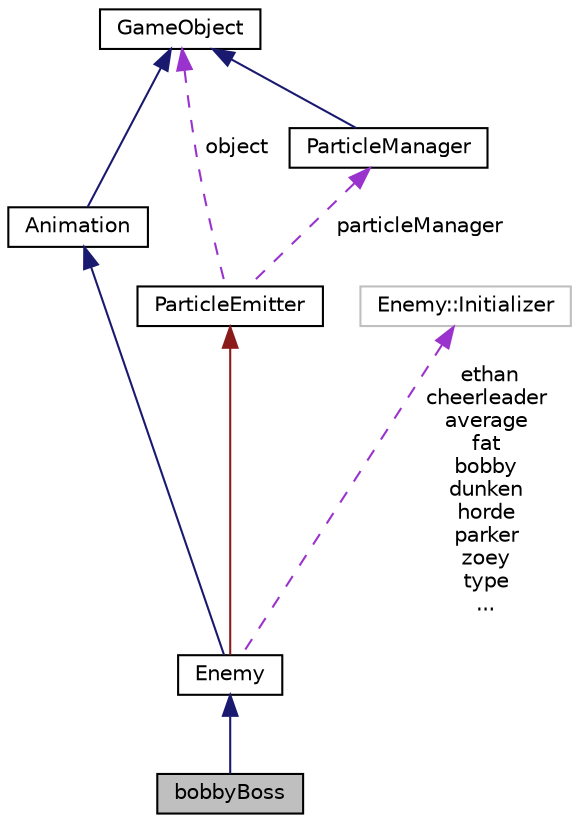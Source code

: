 digraph "bobbyBoss"
{
  edge [fontname="Helvetica",fontsize="10",labelfontname="Helvetica",labelfontsize="10"];
  node [fontname="Helvetica",fontsize="10",shape=record];
  Node1 [label="bobbyBoss",height=0.2,width=0.4,color="black", fillcolor="grey75", style="filled", fontcolor="black"];
  Node2 -> Node1 [dir="back",color="midnightblue",fontsize="10",style="solid"];
  Node2 [label="Enemy",height=0.2,width=0.4,color="black", fillcolor="white", style="filled",URL="$class_enemy.html",tooltip="The Enemy header file. "];
  Node3 -> Node2 [dir="back",color="midnightblue",fontsize="10",style="solid"];
  Node3 [label="Animation",height=0.2,width=0.4,color="black", fillcolor="white", style="filled",URL="$class_animation.html"];
  Node4 -> Node3 [dir="back",color="midnightblue",fontsize="10",style="solid"];
  Node4 [label="GameObject",height=0.2,width=0.4,color="black", fillcolor="white", style="filled",URL="$class_game_object.html",tooltip="The game object header file. "];
  Node5 -> Node2 [dir="back",color="firebrick4",fontsize="10",style="solid"];
  Node5 [label="ParticleEmitter",height=0.2,width=0.4,color="black", fillcolor="white", style="filled",URL="$class_particle_emitter.html"];
  Node4 -> Node5 [dir="back",color="darkorchid3",fontsize="10",style="dashed",label=" object" ];
  Node6 -> Node5 [dir="back",color="darkorchid3",fontsize="10",style="dashed",label=" particleManager" ];
  Node6 [label="ParticleManager",height=0.2,width=0.4,color="black", fillcolor="white", style="filled",URL="$class_particle_manager.html"];
  Node4 -> Node6 [dir="back",color="midnightblue",fontsize="10",style="solid"];
  Node7 -> Node2 [dir="back",color="darkorchid3",fontsize="10",style="dashed",label=" ethan\ncheerleader\naverage\nfat\nbobby\ndunken\nhorde\nparker\nzoey\ntype\n..." ];
  Node7 [label="Enemy::Initializer",height=0.2,width=0.4,color="grey75", fillcolor="white", style="filled"];
}
